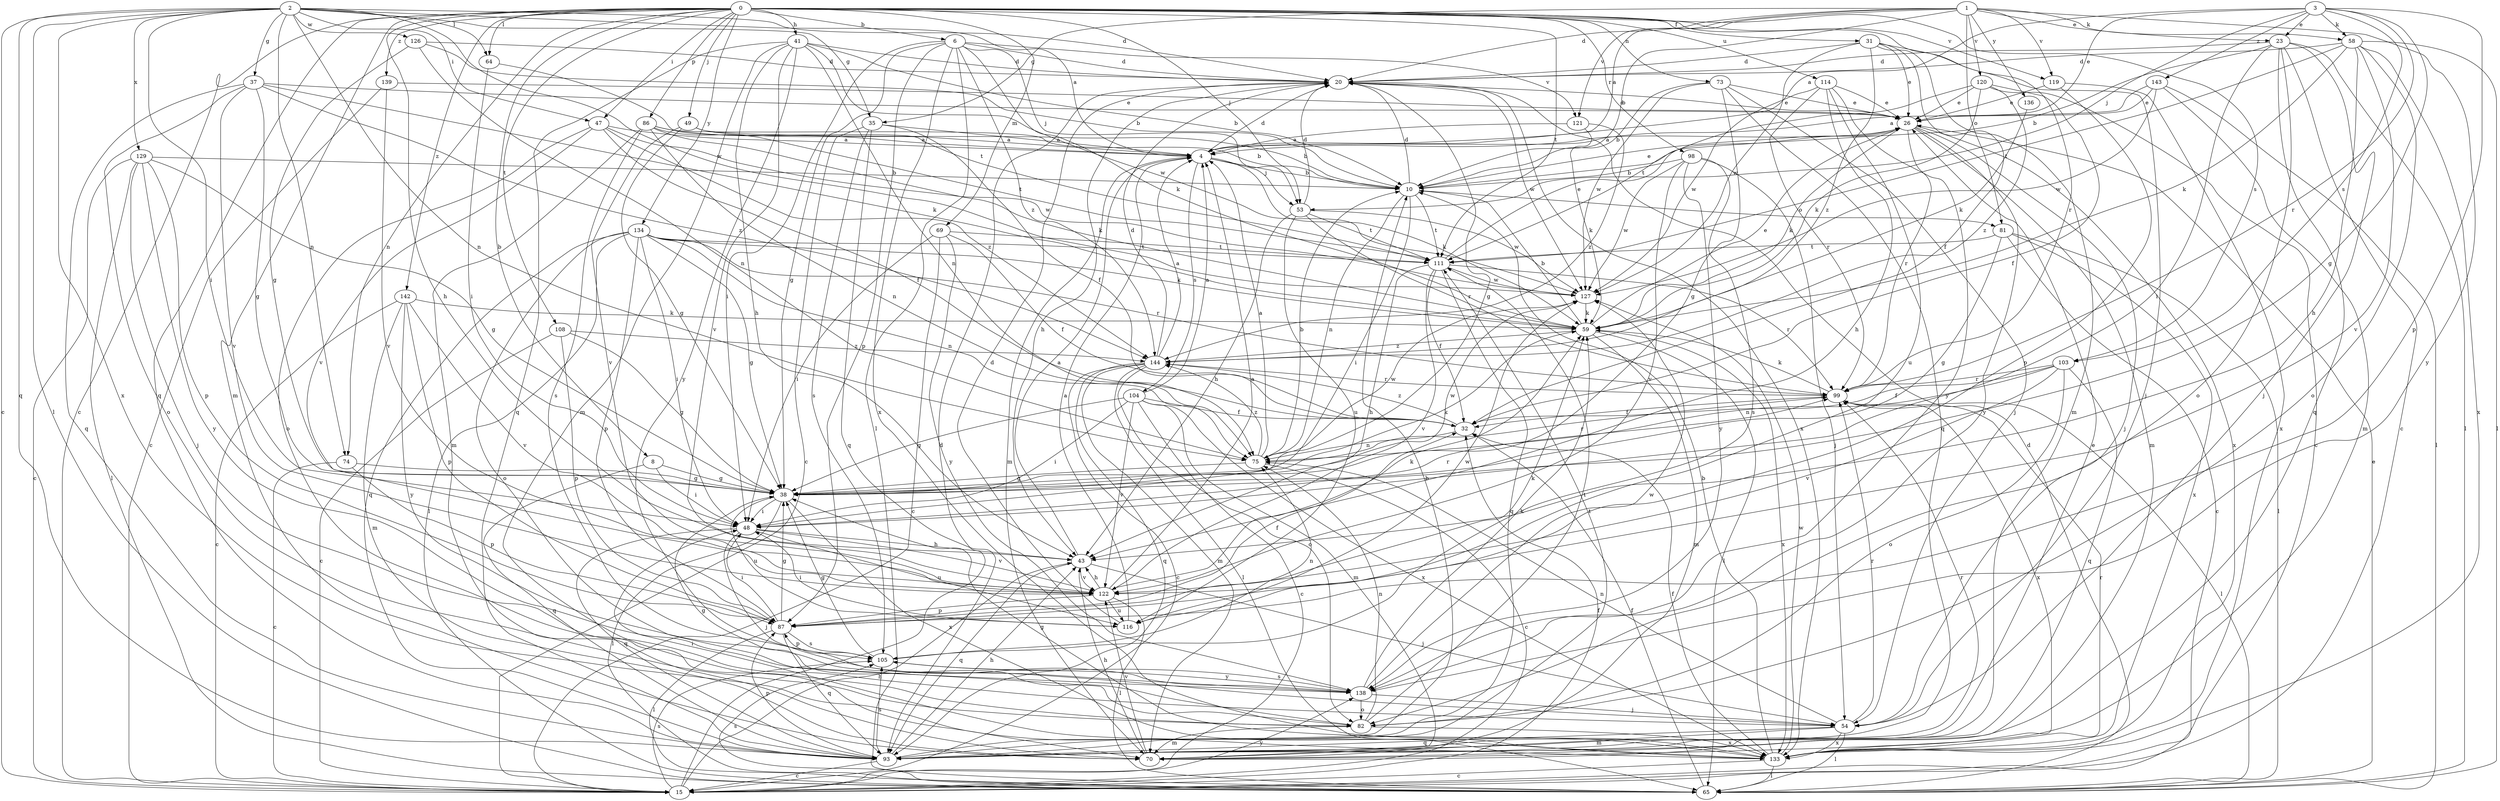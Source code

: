 strict digraph  {
0;
1;
2;
3;
4;
6;
8;
10;
15;
20;
23;
26;
31;
32;
35;
37;
38;
41;
43;
47;
48;
49;
53;
54;
58;
59;
64;
65;
69;
70;
73;
74;
75;
81;
82;
86;
87;
93;
98;
99;
103;
104;
105;
108;
111;
114;
116;
119;
120;
121;
122;
126;
127;
129;
133;
134;
136;
138;
139;
142;
143;
144;
0 -> 6  [label=b];
0 -> 8  [label=b];
0 -> 15  [label=c];
0 -> 31  [label=f];
0 -> 41  [label=h];
0 -> 43  [label=h];
0 -> 47  [label=i];
0 -> 49  [label=j];
0 -> 53  [label=j];
0 -> 64  [label=l];
0 -> 69  [label=m];
0 -> 70  [label=m];
0 -> 73  [label=n];
0 -> 74  [label=n];
0 -> 86  [label=p];
0 -> 93  [label=q];
0 -> 98  [label=r];
0 -> 99  [label=r];
0 -> 103  [label=s];
0 -> 108  [label=t];
0 -> 111  [label=t];
0 -> 114  [label=u];
0 -> 119  [label=v];
0 -> 134  [label=y];
0 -> 139  [label=z];
0 -> 142  [label=z];
1 -> 4  [label=a];
1 -> 10  [label=b];
1 -> 20  [label=d];
1 -> 23  [label=e];
1 -> 35  [label=g];
1 -> 58  [label=k];
1 -> 81  [label=o];
1 -> 119  [label=v];
1 -> 120  [label=v];
1 -> 121  [label=v];
1 -> 136  [label=y];
1 -> 138  [label=y];
2 -> 4  [label=a];
2 -> 15  [label=c];
2 -> 20  [label=d];
2 -> 35  [label=g];
2 -> 37  [label=g];
2 -> 47  [label=i];
2 -> 48  [label=i];
2 -> 64  [label=l];
2 -> 65  [label=l];
2 -> 74  [label=n];
2 -> 75  [label=n];
2 -> 93  [label=q];
2 -> 126  [label=w];
2 -> 127  [label=w];
2 -> 129  [label=x];
2 -> 133  [label=x];
3 -> 4  [label=a];
3 -> 23  [label=e];
3 -> 26  [label=e];
3 -> 38  [label=g];
3 -> 53  [label=j];
3 -> 58  [label=k];
3 -> 87  [label=p];
3 -> 99  [label=r];
3 -> 103  [label=s];
3 -> 143  [label=z];
4 -> 10  [label=b];
4 -> 20  [label=d];
4 -> 53  [label=j];
4 -> 59  [label=k];
4 -> 70  [label=m];
4 -> 104  [label=s];
6 -> 20  [label=d];
6 -> 38  [label=g];
6 -> 48  [label=i];
6 -> 53  [label=j];
6 -> 59  [label=k];
6 -> 65  [label=l];
6 -> 87  [label=p];
6 -> 121  [label=v];
6 -> 133  [label=x];
6 -> 144  [label=z];
8 -> 38  [label=g];
8 -> 48  [label=i];
8 -> 93  [label=q];
10 -> 20  [label=d];
10 -> 26  [label=e];
10 -> 48  [label=i];
10 -> 75  [label=n];
10 -> 81  [label=o];
10 -> 111  [label=t];
15 -> 20  [label=d];
15 -> 32  [label=f];
15 -> 43  [label=h];
15 -> 105  [label=s];
15 -> 138  [label=y];
20 -> 26  [label=e];
20 -> 38  [label=g];
20 -> 43  [label=h];
20 -> 127  [label=w];
20 -> 133  [label=x];
23 -> 10  [label=b];
23 -> 15  [label=c];
23 -> 20  [label=d];
23 -> 48  [label=i];
23 -> 54  [label=j];
23 -> 65  [label=l];
23 -> 82  [label=o];
23 -> 93  [label=q];
26 -> 4  [label=a];
26 -> 54  [label=j];
26 -> 59  [label=k];
26 -> 70  [label=m];
26 -> 99  [label=r];
26 -> 133  [label=x];
26 -> 138  [label=y];
31 -> 20  [label=d];
31 -> 26  [label=e];
31 -> 32  [label=f];
31 -> 54  [label=j];
31 -> 70  [label=m];
31 -> 127  [label=w];
31 -> 144  [label=z];
32 -> 75  [label=n];
32 -> 144  [label=z];
35 -> 4  [label=a];
35 -> 15  [label=c];
35 -> 32  [label=f];
35 -> 93  [label=q];
35 -> 105  [label=s];
37 -> 26  [label=e];
37 -> 38  [label=g];
37 -> 59  [label=k];
37 -> 82  [label=o];
37 -> 93  [label=q];
37 -> 122  [label=v];
37 -> 144  [label=z];
38 -> 48  [label=i];
38 -> 59  [label=k];
38 -> 65  [label=l];
38 -> 116  [label=u];
38 -> 127  [label=w];
38 -> 133  [label=x];
41 -> 10  [label=b];
41 -> 20  [label=d];
41 -> 43  [label=h];
41 -> 70  [label=m];
41 -> 75  [label=n];
41 -> 93  [label=q];
41 -> 122  [label=v];
41 -> 127  [label=w];
41 -> 138  [label=y];
43 -> 4  [label=a];
43 -> 54  [label=j];
43 -> 93  [label=q];
43 -> 122  [label=v];
47 -> 4  [label=a];
47 -> 32  [label=f];
47 -> 82  [label=o];
47 -> 122  [label=v];
47 -> 127  [label=w];
47 -> 144  [label=z];
48 -> 43  [label=h];
48 -> 54  [label=j];
48 -> 93  [label=q];
48 -> 99  [label=r];
48 -> 116  [label=u];
48 -> 122  [label=v];
49 -> 4  [label=a];
49 -> 10  [label=b];
49 -> 38  [label=g];
49 -> 122  [label=v];
53 -> 20  [label=d];
53 -> 43  [label=h];
53 -> 99  [label=r];
53 -> 111  [label=t];
53 -> 116  [label=u];
53 -> 127  [label=w];
54 -> 65  [label=l];
54 -> 70  [label=m];
54 -> 75  [label=n];
54 -> 93  [label=q];
54 -> 99  [label=r];
54 -> 133  [label=x];
58 -> 20  [label=d];
58 -> 43  [label=h];
58 -> 59  [label=k];
58 -> 65  [label=l];
58 -> 82  [label=o];
58 -> 111  [label=t];
58 -> 122  [label=v];
58 -> 133  [label=x];
59 -> 10  [label=b];
59 -> 26  [label=e];
59 -> 65  [label=l];
59 -> 70  [label=m];
59 -> 133  [label=x];
59 -> 144  [label=z];
64 -> 48  [label=i];
64 -> 111  [label=t];
65 -> 20  [label=d];
65 -> 26  [label=e];
65 -> 32  [label=f];
65 -> 105  [label=s];
69 -> 15  [label=c];
69 -> 32  [label=f];
69 -> 48  [label=i];
69 -> 111  [label=t];
69 -> 138  [label=y];
70 -> 43  [label=h];
70 -> 122  [label=v];
73 -> 10  [label=b];
73 -> 26  [label=e];
73 -> 38  [label=g];
73 -> 54  [label=j];
73 -> 93  [label=q];
73 -> 127  [label=w];
74 -> 15  [label=c];
74 -> 38  [label=g];
74 -> 87  [label=p];
75 -> 4  [label=a];
75 -> 10  [label=b];
75 -> 15  [label=c];
75 -> 38  [label=g];
75 -> 99  [label=r];
75 -> 127  [label=w];
75 -> 144  [label=z];
81 -> 15  [label=c];
81 -> 38  [label=g];
81 -> 65  [label=l];
81 -> 111  [label=t];
81 -> 133  [label=x];
82 -> 38  [label=g];
82 -> 70  [label=m];
82 -> 75  [label=n];
82 -> 111  [label=t];
82 -> 133  [label=x];
86 -> 4  [label=a];
86 -> 10  [label=b];
86 -> 59  [label=k];
86 -> 70  [label=m];
86 -> 75  [label=n];
86 -> 105  [label=s];
86 -> 111  [label=t];
87 -> 32  [label=f];
87 -> 38  [label=g];
87 -> 48  [label=i];
87 -> 59  [label=k];
87 -> 65  [label=l];
87 -> 93  [label=q];
87 -> 105  [label=s];
93 -> 10  [label=b];
93 -> 15  [label=c];
93 -> 26  [label=e];
93 -> 43  [label=h];
93 -> 87  [label=p];
93 -> 99  [label=r];
93 -> 105  [label=s];
93 -> 111  [label=t];
98 -> 10  [label=b];
98 -> 54  [label=j];
98 -> 105  [label=s];
98 -> 122  [label=v];
98 -> 127  [label=w];
98 -> 138  [label=y];
99 -> 32  [label=f];
99 -> 59  [label=k];
99 -> 65  [label=l];
99 -> 133  [label=x];
103 -> 32  [label=f];
103 -> 75  [label=n];
103 -> 82  [label=o];
103 -> 93  [label=q];
103 -> 99  [label=r];
103 -> 122  [label=v];
104 -> 4  [label=a];
104 -> 15  [label=c];
104 -> 32  [label=f];
104 -> 38  [label=g];
104 -> 48  [label=i];
104 -> 70  [label=m];
104 -> 122  [label=v];
104 -> 133  [label=x];
105 -> 38  [label=g];
105 -> 75  [label=n];
105 -> 87  [label=p];
105 -> 138  [label=y];
108 -> 15  [label=c];
108 -> 38  [label=g];
108 -> 87  [label=p];
108 -> 144  [label=z];
111 -> 26  [label=e];
111 -> 32  [label=f];
111 -> 43  [label=h];
111 -> 93  [label=q];
111 -> 99  [label=r];
111 -> 122  [label=v];
111 -> 127  [label=w];
114 -> 26  [label=e];
114 -> 43  [label=h];
114 -> 99  [label=r];
114 -> 116  [label=u];
114 -> 127  [label=w];
114 -> 138  [label=y];
116 -> 4  [label=a];
116 -> 20  [label=d];
116 -> 48  [label=i];
116 -> 127  [label=w];
119 -> 26  [label=e];
119 -> 87  [label=p];
119 -> 133  [label=x];
120 -> 15  [label=c];
120 -> 26  [label=e];
120 -> 32  [label=f];
120 -> 59  [label=k];
120 -> 111  [label=t];
120 -> 144  [label=z];
121 -> 4  [label=a];
121 -> 59  [label=k];
121 -> 144  [label=z];
122 -> 4  [label=a];
122 -> 43  [label=h];
122 -> 59  [label=k];
122 -> 65  [label=l];
122 -> 87  [label=p];
122 -> 116  [label=u];
126 -> 10  [label=b];
126 -> 20  [label=d];
126 -> 38  [label=g];
126 -> 75  [label=n];
127 -> 59  [label=k];
129 -> 10  [label=b];
129 -> 15  [label=c];
129 -> 38  [label=g];
129 -> 54  [label=j];
129 -> 65  [label=l];
129 -> 87  [label=p];
129 -> 138  [label=y];
133 -> 10  [label=b];
133 -> 15  [label=c];
133 -> 32  [label=f];
133 -> 38  [label=g];
133 -> 48  [label=i];
133 -> 65  [label=l];
133 -> 99  [label=r];
133 -> 127  [label=w];
134 -> 38  [label=g];
134 -> 48  [label=i];
134 -> 59  [label=k];
134 -> 65  [label=l];
134 -> 75  [label=n];
134 -> 82  [label=o];
134 -> 87  [label=p];
134 -> 93  [label=q];
134 -> 99  [label=r];
134 -> 111  [label=t];
136 -> 59  [label=k];
138 -> 54  [label=j];
138 -> 59  [label=k];
138 -> 82  [label=o];
138 -> 105  [label=s];
138 -> 127  [label=w];
139 -> 15  [label=c];
139 -> 26  [label=e];
139 -> 122  [label=v];
142 -> 15  [label=c];
142 -> 59  [label=k];
142 -> 70  [label=m];
142 -> 87  [label=p];
142 -> 122  [label=v];
142 -> 138  [label=y];
143 -> 4  [label=a];
143 -> 26  [label=e];
143 -> 65  [label=l];
143 -> 70  [label=m];
143 -> 127  [label=w];
144 -> 4  [label=a];
144 -> 15  [label=c];
144 -> 20  [label=d];
144 -> 65  [label=l];
144 -> 70  [label=m];
144 -> 82  [label=o];
144 -> 93  [label=q];
144 -> 99  [label=r];
}
